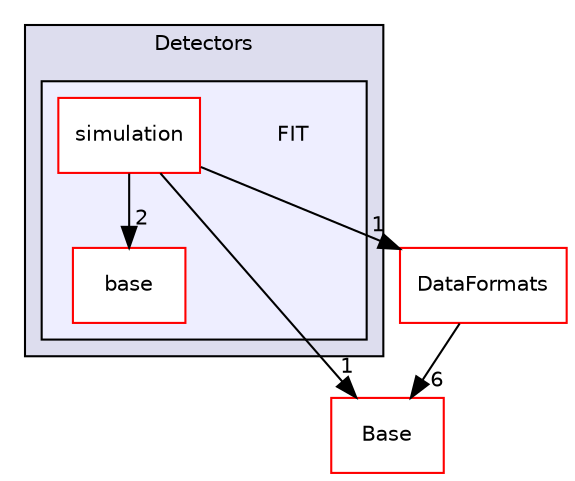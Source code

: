 digraph "/home/travis/build/AliceO2Group/AliceO2/Detectors/FIT" {
  bgcolor=transparent;
  compound=true
  node [ fontsize="10", fontname="Helvetica"];
  edge [ labelfontsize="10", labelfontname="Helvetica"];
  subgraph clusterdir_051dca18e802f8e9474f2e30d29c04e0 {
    graph [ bgcolor="#ddddee", pencolor="black", label="Detectors" fontname="Helvetica", fontsize="10", URL="dir_051dca18e802f8e9474f2e30d29c04e0.html"]
  subgraph clusterdir_d14e88a79bca429480864605ee348cef {
    graph [ bgcolor="#eeeeff", pencolor="black", label="" URL="dir_d14e88a79bca429480864605ee348cef.html"];
    dir_d14e88a79bca429480864605ee348cef [shape=plaintext label="FIT"];
    dir_efd5be80f1ea96799fa313034d485898 [shape=box label="base" color="red" fillcolor="white" style="filled" URL="dir_efd5be80f1ea96799fa313034d485898.html"];
    dir_d961a1fccbdc187b00f8f36febec53be [shape=box label="simulation" color="red" fillcolor="white" style="filled" URL="dir_d961a1fccbdc187b00f8f36febec53be.html"];
  }
  }
  dir_37c90836491b695b472bf98d1be8336b [shape=box label="Base" color="red" URL="dir_37c90836491b695b472bf98d1be8336b.html"];
  dir_2171f7ec022c5423887b07c69b2f5b48 [shape=box label="DataFormats" color="red" URL="dir_2171f7ec022c5423887b07c69b2f5b48.html"];
  dir_d961a1fccbdc187b00f8f36febec53be->dir_37c90836491b695b472bf98d1be8336b [headlabel="1", labeldistance=1.5 headhref="dir_000087_000067.html"];
  dir_d961a1fccbdc187b00f8f36febec53be->dir_efd5be80f1ea96799fa313034d485898 [headlabel="2", labeldistance=1.5 headhref="dir_000087_000135.html"];
  dir_d961a1fccbdc187b00f8f36febec53be->dir_2171f7ec022c5423887b07c69b2f5b48 [headlabel="1", labeldistance=1.5 headhref="dir_000087_000038.html"];
  dir_2171f7ec022c5423887b07c69b2f5b48->dir_37c90836491b695b472bf98d1be8336b [headlabel="6", labeldistance=1.5 headhref="dir_000038_000067.html"];
}
